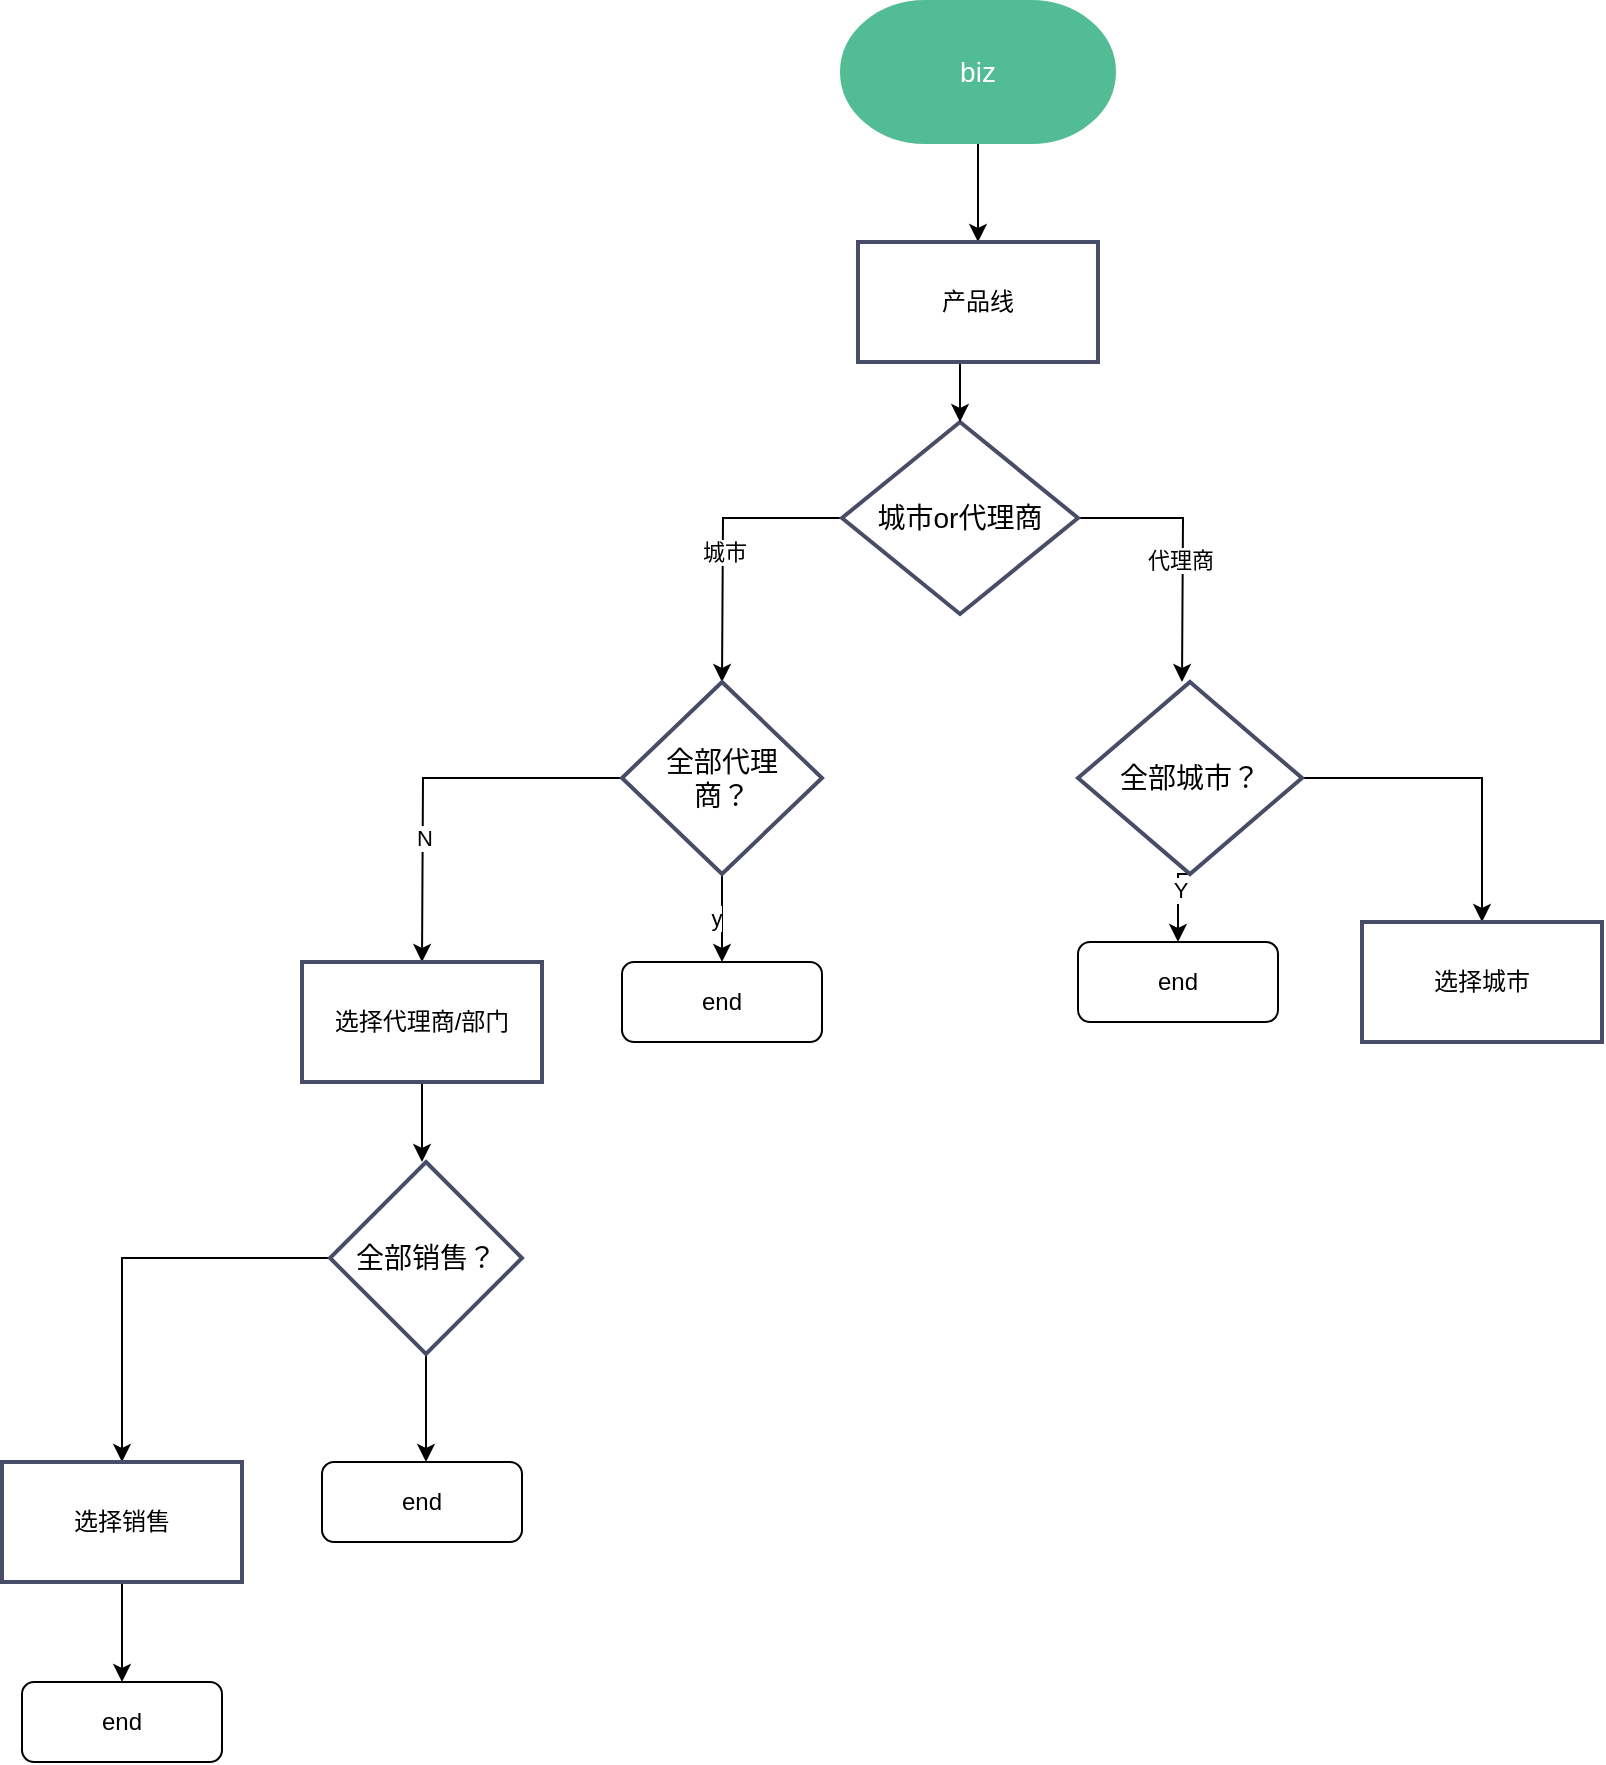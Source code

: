 <mxfile version="20.2.2" type="github">
  <diagram id="PeXoFekH5tZ3kT_33Ukf" name="第 1 页">
    <mxGraphModel dx="1708" dy="516" grid="1" gridSize="10" guides="1" tooltips="1" connect="1" arrows="1" fold="1" page="1" pageScale="1" pageWidth="827" pageHeight="1169" math="0" shadow="0">
      <root>
        <mxCell id="0" />
        <mxCell id="1" parent="0" />
        <mxCell id="yvvWedjFp1heVnZkERTf-6" style="edgeStyle=orthogonalEdgeStyle;rounded=0;orthogonalLoop=1;jettySize=auto;html=1;" edge="1" parent="1" source="yvvWedjFp1heVnZkERTf-7">
          <mxGeometry relative="1" as="geometry">
            <mxPoint x="428" y="130" as="targetPoint" />
          </mxGeometry>
        </mxCell>
        <mxCell id="yvvWedjFp1heVnZkERTf-7" value="biz" style="fontSize=14;zwfType=basicShape;strokeWidth=2;html=1;shape=mxgraph.flowchart.terminator;whiteSpace=wrap;strokeColor=#52BD94;fontColor=#FFFFFF;fillColor=#52BD94;" vertex="1" parent="1">
          <mxGeometry x="360" y="10" width="136" height="70" as="geometry" />
        </mxCell>
        <mxCell id="yvvWedjFp1heVnZkERTf-8" style="edgeStyle=orthogonalEdgeStyle;rounded=0;orthogonalLoop=1;jettySize=auto;html=1;" edge="1" parent="1" source="yvvWedjFp1heVnZkERTf-12">
          <mxGeometry relative="1" as="geometry">
            <mxPoint x="300" y="350" as="targetPoint" />
          </mxGeometry>
        </mxCell>
        <mxCell id="yvvWedjFp1heVnZkERTf-9" value="城市" style="edgeLabel;html=1;align=center;verticalAlign=middle;resizable=0;points=[];" vertex="1" connectable="0" parent="yvvWedjFp1heVnZkERTf-8">
          <mxGeometry x="-0.169" y="17" relative="1" as="geometry">
            <mxPoint as="offset" />
          </mxGeometry>
        </mxCell>
        <mxCell id="yvvWedjFp1heVnZkERTf-10" style="edgeStyle=orthogonalEdgeStyle;rounded=0;orthogonalLoop=1;jettySize=auto;html=1;exitX=1;exitY=0.5;exitDx=0;exitDy=0;" edge="1" parent="1" source="yvvWedjFp1heVnZkERTf-12">
          <mxGeometry relative="1" as="geometry">
            <mxPoint x="530" y="350" as="targetPoint" />
          </mxGeometry>
        </mxCell>
        <mxCell id="yvvWedjFp1heVnZkERTf-11" value="代理商" style="edgeLabel;html=1;align=center;verticalAlign=middle;resizable=0;points=[];" vertex="1" connectable="0" parent="yvvWedjFp1heVnZkERTf-10">
          <mxGeometry x="-0.239" y="-21" relative="1" as="geometry">
            <mxPoint as="offset" />
          </mxGeometry>
        </mxCell>
        <mxCell id="yvvWedjFp1heVnZkERTf-12" value="城市or代理商" style="fontSize=14;spacingLeft=10;spacingRight=10;zwfType=basicShape;strokeWidth=2;rhombus;whiteSpace=wrap;html=1;strokeColor=#474D66;" vertex="1" parent="1">
          <mxGeometry x="360" y="220" width="118" height="96" as="geometry" />
        </mxCell>
        <mxCell id="yvvWedjFp1heVnZkERTf-13" style="edgeStyle=orthogonalEdgeStyle;rounded=0;orthogonalLoop=1;jettySize=auto;html=1;exitX=0.5;exitY=1;exitDx=0;exitDy=0;entryX=0.5;entryY=0;entryDx=0;entryDy=0;" edge="1" parent="1" source="yvvWedjFp1heVnZkERTf-14" target="yvvWedjFp1heVnZkERTf-12">
          <mxGeometry relative="1" as="geometry" />
        </mxCell>
        <mxCell id="yvvWedjFp1heVnZkERTf-14" value="产品线" style="zwfType=basicShape;rounded=0;strokeWidth=2;strokeColor=#474D66;whiteSpace=wrap;html=1;" vertex="1" parent="1">
          <mxGeometry x="368" y="130" width="120" height="60" as="geometry" />
        </mxCell>
        <mxCell id="yvvWedjFp1heVnZkERTf-15" style="edgeStyle=orthogonalEdgeStyle;rounded=0;orthogonalLoop=1;jettySize=auto;html=1;exitX=0;exitY=0.5;exitDx=0;exitDy=0;" edge="1" parent="1" source="yvvWedjFp1heVnZkERTf-18">
          <mxGeometry relative="1" as="geometry">
            <mxPoint x="150" y="490" as="targetPoint" />
            <mxPoint x="200" y="398" as="sourcePoint" />
          </mxGeometry>
        </mxCell>
        <mxCell id="yvvWedjFp1heVnZkERTf-16" value="N" style="edgeLabel;html=1;align=center;verticalAlign=middle;resizable=0;points=[];" vertex="1" connectable="0" parent="yvvWedjFp1heVnZkERTf-15">
          <mxGeometry x="0.042" y="29" relative="1" as="geometry">
            <mxPoint x="-29" y="29" as="offset" />
          </mxGeometry>
        </mxCell>
        <mxCell id="yvvWedjFp1heVnZkERTf-17" style="edgeStyle=orthogonalEdgeStyle;rounded=0;orthogonalLoop=1;jettySize=auto;html=1;exitX=0.5;exitY=1;exitDx=0;exitDy=0;" edge="1" parent="1" source="yvvWedjFp1heVnZkERTf-18">
          <mxGeometry relative="1" as="geometry">
            <mxPoint x="300" y="490" as="targetPoint" />
          </mxGeometry>
        </mxCell>
        <mxCell id="yvvWedjFp1heVnZkERTf-33" value="y" style="edgeLabel;html=1;align=center;verticalAlign=middle;resizable=0;points=[];" vertex="1" connectable="0" parent="yvvWedjFp1heVnZkERTf-17">
          <mxGeometry x="-0.023" y="-3" relative="1" as="geometry">
            <mxPoint as="offset" />
          </mxGeometry>
        </mxCell>
        <mxCell id="yvvWedjFp1heVnZkERTf-18" value="全部代理商？" style="fontSize=14;spacingLeft=10;spacingRight=10;zwfType=basicShape;strokeWidth=2;rhombus;whiteSpace=wrap;html=1;strokeColor=#474D66;" vertex="1" parent="1">
          <mxGeometry x="250" y="350" width="100" height="96" as="geometry" />
        </mxCell>
        <mxCell id="yvvWedjFp1heVnZkERTf-20" style="edgeStyle=orthogonalEdgeStyle;rounded=0;orthogonalLoop=1;jettySize=auto;html=1;exitX=0.5;exitY=1;exitDx=0;exitDy=0;" edge="1" parent="1" source="yvvWedjFp1heVnZkERTf-21">
          <mxGeometry relative="1" as="geometry">
            <mxPoint x="150" y="590" as="targetPoint" />
          </mxGeometry>
        </mxCell>
        <mxCell id="yvvWedjFp1heVnZkERTf-21" value="选择代理商/部门" style="zwfType=basicShape;rounded=0;strokeWidth=2;strokeColor=#474D66;whiteSpace=wrap;html=1;" vertex="1" parent="1">
          <mxGeometry x="90" y="490" width="120" height="60" as="geometry" />
        </mxCell>
        <mxCell id="yvvWedjFp1heVnZkERTf-23" style="edgeStyle=orthogonalEdgeStyle;rounded=0;orthogonalLoop=1;jettySize=auto;html=1;entryX=0.5;entryY=0;entryDx=0;entryDy=0;" edge="1" parent="1" source="yvvWedjFp1heVnZkERTf-24">
          <mxGeometry relative="1" as="geometry">
            <mxPoint x="152" y="740" as="targetPoint" />
          </mxGeometry>
        </mxCell>
        <mxCell id="yvvWedjFp1heVnZkERTf-27" style="edgeStyle=orthogonalEdgeStyle;rounded=0;orthogonalLoop=1;jettySize=auto;html=1;entryX=0.5;entryY=0;entryDx=0;entryDy=0;" edge="1" parent="1" source="yvvWedjFp1heVnZkERTf-24" target="yvvWedjFp1heVnZkERTf-26">
          <mxGeometry relative="1" as="geometry" />
        </mxCell>
        <mxCell id="yvvWedjFp1heVnZkERTf-24" value="全部销售？" style="fontSize=14;spacingLeft=10;spacingRight=10;zwfType=basicShape;strokeWidth=2;rhombus;whiteSpace=wrap;html=1;strokeColor=#474D66;" vertex="1" parent="1">
          <mxGeometry x="104" y="590" width="96" height="96" as="geometry" />
        </mxCell>
        <mxCell id="yvvWedjFp1heVnZkERTf-28" style="edgeStyle=orthogonalEdgeStyle;rounded=0;orthogonalLoop=1;jettySize=auto;html=1;" edge="1" parent="1" source="yvvWedjFp1heVnZkERTf-26">
          <mxGeometry relative="1" as="geometry">
            <mxPoint y="850" as="targetPoint" />
          </mxGeometry>
        </mxCell>
        <mxCell id="yvvWedjFp1heVnZkERTf-26" value="选择销售" style="zwfType=basicShape;rounded=0;strokeWidth=2;strokeColor=#474D66;whiteSpace=wrap;html=1;" vertex="1" parent="1">
          <mxGeometry x="-60" y="740" width="120" height="60" as="geometry" />
        </mxCell>
        <mxCell id="yvvWedjFp1heVnZkERTf-29" value="end" style="rounded=1;whiteSpace=wrap;html=1;" vertex="1" parent="1">
          <mxGeometry x="-50" y="850" width="100" height="40" as="geometry" />
        </mxCell>
        <mxCell id="yvvWedjFp1heVnZkERTf-30" value="end" style="rounded=1;whiteSpace=wrap;html=1;" vertex="1" parent="1">
          <mxGeometry x="100" y="740" width="100" height="40" as="geometry" />
        </mxCell>
        <mxCell id="yvvWedjFp1heVnZkERTf-31" value="end" style="rounded=1;whiteSpace=wrap;html=1;" vertex="1" parent="1">
          <mxGeometry x="250" y="490" width="100" height="40" as="geometry" />
        </mxCell>
        <mxCell id="yvvWedjFp1heVnZkERTf-34" style="edgeStyle=orthogonalEdgeStyle;rounded=0;orthogonalLoop=1;jettySize=auto;html=1;exitX=0.5;exitY=1;exitDx=0;exitDy=0;" edge="1" parent="1" source="yvvWedjFp1heVnZkERTf-32">
          <mxGeometry relative="1" as="geometry">
            <mxPoint x="528" y="480" as="targetPoint" />
          </mxGeometry>
        </mxCell>
        <mxCell id="yvvWedjFp1heVnZkERTf-36" value="Y" style="edgeLabel;html=1;align=center;verticalAlign=middle;resizable=0;points=[];" vertex="1" connectable="0" parent="yvvWedjFp1heVnZkERTf-34">
          <mxGeometry x="-0.324" y="1" relative="1" as="geometry">
            <mxPoint as="offset" />
          </mxGeometry>
        </mxCell>
        <mxCell id="yvvWedjFp1heVnZkERTf-38" style="edgeStyle=orthogonalEdgeStyle;rounded=0;orthogonalLoop=1;jettySize=auto;html=1;entryX=0.5;entryY=0;entryDx=0;entryDy=0;" edge="1" parent="1" source="yvvWedjFp1heVnZkERTf-32" target="yvvWedjFp1heVnZkERTf-37">
          <mxGeometry relative="1" as="geometry" />
        </mxCell>
        <mxCell id="yvvWedjFp1heVnZkERTf-32" value="全部城市？" style="fontSize=14;spacingLeft=10;spacingRight=10;zwfType=basicShape;strokeWidth=2;rhombus;whiteSpace=wrap;html=1;strokeColor=#474D66;" vertex="1" parent="1">
          <mxGeometry x="478" y="350" width="112" height="96" as="geometry" />
        </mxCell>
        <mxCell id="yvvWedjFp1heVnZkERTf-35" value="end" style="rounded=1;whiteSpace=wrap;html=1;" vertex="1" parent="1">
          <mxGeometry x="478" y="480" width="100" height="40" as="geometry" />
        </mxCell>
        <mxCell id="yvvWedjFp1heVnZkERTf-37" value="选择城市" style="zwfType=basicShape;rounded=0;strokeWidth=2;strokeColor=#474D66;whiteSpace=wrap;html=1;" vertex="1" parent="1">
          <mxGeometry x="620" y="470" width="120" height="60" as="geometry" />
        </mxCell>
      </root>
    </mxGraphModel>
  </diagram>
</mxfile>
